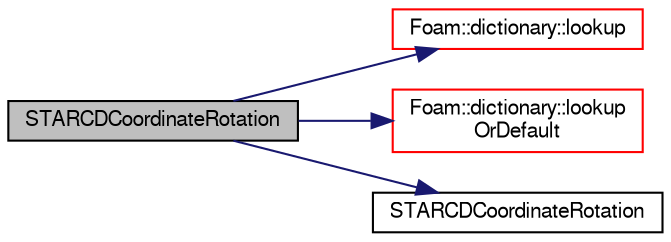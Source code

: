 digraph "STARCDCoordinateRotation"
{
  bgcolor="transparent";
  edge [fontname="FreeSans",fontsize="10",labelfontname="FreeSans",labelfontsize="10"];
  node [fontname="FreeSans",fontsize="10",shape=record];
  rankdir="LR";
  Node10 [label="STARCDCoordinateRotation",height=0.2,width=0.4,color="black", fillcolor="grey75", style="filled", fontcolor="black"];
  Node10 -> Node11 [color="midnightblue",fontsize="10",style="solid",fontname="FreeSans"];
  Node11 [label="Foam::dictionary::lookup",height=0.2,width=0.4,color="red",URL="$a26014.html#a6a0727fa523e48977e27348663def509",tooltip="Find and return an entry data stream. "];
  Node10 -> Node313 [color="midnightblue",fontsize="10",style="solid",fontname="FreeSans"];
  Node313 [label="Foam::dictionary::lookup\lOrDefault",height=0.2,width=0.4,color="red",URL="$a26014.html#a69ee064dcc6d649df523e02e5c242922",tooltip="Find and return a T,. "];
  Node10 -> Node316 [color="midnightblue",fontsize="10",style="solid",fontname="FreeSans"];
  Node316 [label="STARCDCoordinateRotation",height=0.2,width=0.4,color="black",URL="$a25006.html#a1a78b2d00e95ee35d77d39b1aa4b0c33",tooltip="Construct null. "];
}

